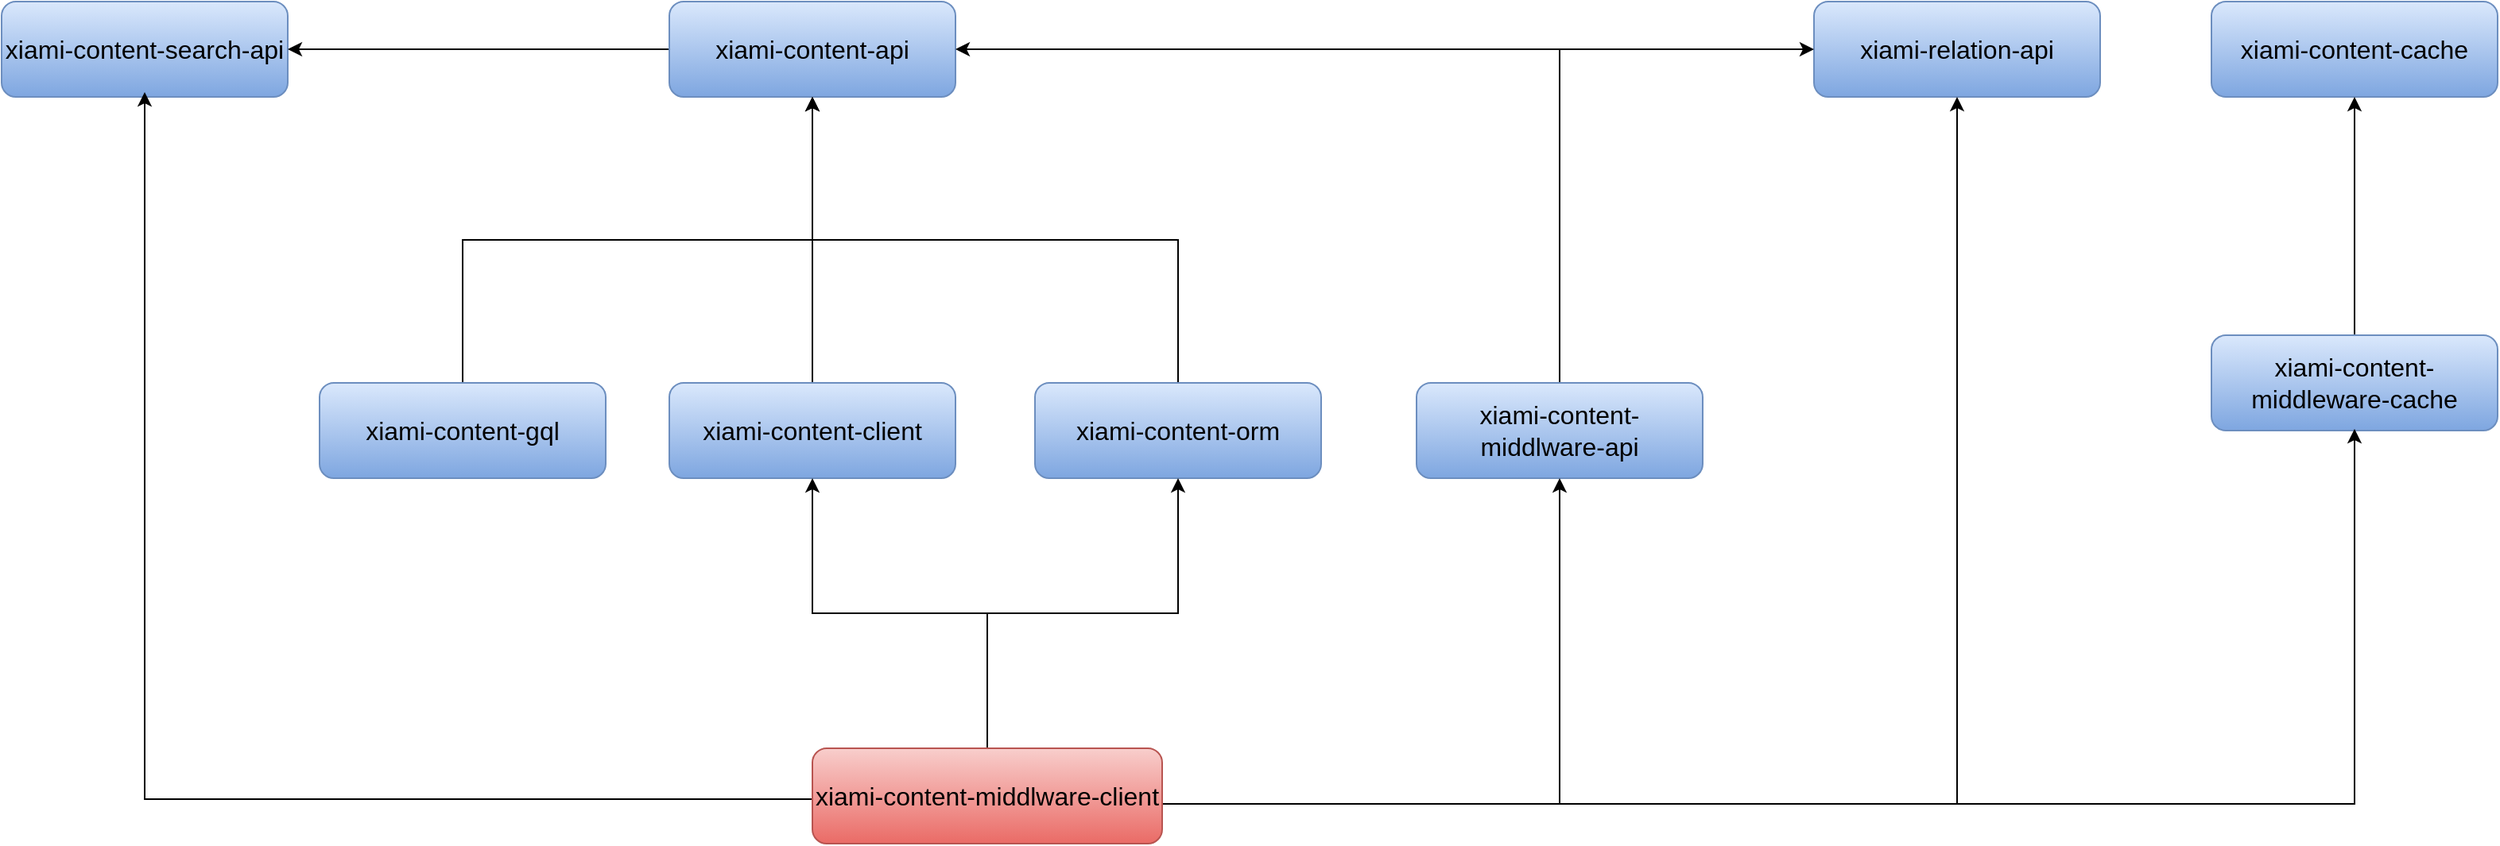 <mxfile version="12.7.4" type="github">
  <diagram id="cOudTeVoCgmoWJIrZq98" name="Page-1">
    <mxGraphModel dx="1732" dy="586" grid="1" gridSize="10" guides="1" tooltips="1" connect="1" arrows="1" fold="1" page="1" pageScale="1" pageWidth="827" pageHeight="1169" math="0" shadow="0">
      <root>
        <mxCell id="0" />
        <mxCell id="1" parent="0" />
        <mxCell id="ngFuJoTjV09uziLHRVnx-1" value="xiami-content-search-api" style="rounded=1;whiteSpace=wrap;html=1;gradientColor=#7ea6e0;fillColor=#dae8fc;strokeColor=#6c8ebf;fontSize=16;" vertex="1" parent="1">
          <mxGeometry x="-120" y="240" width="180" height="60" as="geometry" />
        </mxCell>
        <mxCell id="ngFuJoTjV09uziLHRVnx-37" style="edgeStyle=elbowEdgeStyle;rounded=0;orthogonalLoop=1;jettySize=auto;elbow=vertical;html=1;exitX=0;exitY=0.5;exitDx=0;exitDy=0;fontSize=16;" edge="1" parent="1" source="ngFuJoTjV09uziLHRVnx-2" target="ngFuJoTjV09uziLHRVnx-1">
          <mxGeometry relative="1" as="geometry" />
        </mxCell>
        <mxCell id="ngFuJoTjV09uziLHRVnx-2" value="xiami-content-api" style="rounded=1;whiteSpace=wrap;html=1;gradientColor=#7ea6e0;fillColor=#dae8fc;strokeColor=#6c8ebf;fontSize=16;" vertex="1" parent="1">
          <mxGeometry x="300" y="240" width="180" height="60" as="geometry" />
        </mxCell>
        <mxCell id="ngFuJoTjV09uziLHRVnx-3" value="xiami-content-cache" style="rounded=1;whiteSpace=wrap;html=1;gradientColor=#7ea6e0;fillColor=#dae8fc;strokeColor=#6c8ebf;fontSize=16;" vertex="1" parent="1">
          <mxGeometry x="1270" y="240" width="180" height="60" as="geometry" />
        </mxCell>
        <mxCell id="ngFuJoTjV09uziLHRVnx-13" style="edgeStyle=orthogonalEdgeStyle;rounded=0;orthogonalLoop=1;jettySize=auto;html=1;exitX=0.5;exitY=0;exitDx=0;exitDy=0;entryX=0.5;entryY=1;entryDx=0;entryDy=0;fontSize=16;" edge="1" parent="1" source="ngFuJoTjV09uziLHRVnx-4" target="ngFuJoTjV09uziLHRVnx-2">
          <mxGeometry relative="1" as="geometry" />
        </mxCell>
        <mxCell id="ngFuJoTjV09uziLHRVnx-4" value="xiami-content-gql" style="rounded=1;whiteSpace=wrap;html=1;gradientColor=#7ea6e0;fillColor=#dae8fc;strokeColor=#6c8ebf;fontSize=16;" vertex="1" parent="1">
          <mxGeometry x="80" y="480" width="180" height="60" as="geometry" />
        </mxCell>
        <mxCell id="ngFuJoTjV09uziLHRVnx-11" style="edgeStyle=orthogonalEdgeStyle;rounded=0;orthogonalLoop=1;jettySize=auto;html=1;exitX=0.5;exitY=0;exitDx=0;exitDy=0;fontSize=16;" edge="1" parent="1" source="ngFuJoTjV09uziLHRVnx-5" target="ngFuJoTjV09uziLHRVnx-2">
          <mxGeometry relative="1" as="geometry" />
        </mxCell>
        <mxCell id="ngFuJoTjV09uziLHRVnx-5" value="xiami-content-client" style="rounded=1;whiteSpace=wrap;html=1;gradientColor=#7ea6e0;fillColor=#dae8fc;strokeColor=#6c8ebf;fontSize=16;" vertex="1" parent="1">
          <mxGeometry x="300" y="480" width="180" height="60" as="geometry" />
        </mxCell>
        <mxCell id="ngFuJoTjV09uziLHRVnx-12" style="edgeStyle=orthogonalEdgeStyle;rounded=0;orthogonalLoop=1;jettySize=auto;html=1;exitX=0.5;exitY=0;exitDx=0;exitDy=0;fontSize=16;entryX=0.5;entryY=1;entryDx=0;entryDy=0;" edge="1" parent="1" source="ngFuJoTjV09uziLHRVnx-6" target="ngFuJoTjV09uziLHRVnx-2">
          <mxGeometry relative="1" as="geometry">
            <mxPoint x="350" y="300" as="targetPoint" />
          </mxGeometry>
        </mxCell>
        <mxCell id="ngFuJoTjV09uziLHRVnx-6" value="xiami-content-orm" style="rounded=1;whiteSpace=wrap;html=1;gradientColor=#7ea6e0;fillColor=#dae8fc;strokeColor=#6c8ebf;fontSize=16;" vertex="1" parent="1">
          <mxGeometry x="530" y="480" width="180" height="60" as="geometry" />
        </mxCell>
        <mxCell id="ngFuJoTjV09uziLHRVnx-19" value="xiami-relation-api" style="rounded=1;whiteSpace=wrap;html=1;gradientColor=#7ea6e0;fillColor=#dae8fc;strokeColor=#6c8ebf;fontSize=16;" vertex="1" parent="1">
          <mxGeometry x="1020" y="240" width="180" height="60" as="geometry" />
        </mxCell>
        <mxCell id="ngFuJoTjV09uziLHRVnx-42" style="edgeStyle=elbowEdgeStyle;rounded=0;orthogonalLoop=1;jettySize=auto;elbow=vertical;html=1;exitX=0.5;exitY=0;exitDx=0;exitDy=0;entryX=0;entryY=0.5;entryDx=0;entryDy=0;fontSize=16;" edge="1" parent="1" source="ngFuJoTjV09uziLHRVnx-20" target="ngFuJoTjV09uziLHRVnx-19">
          <mxGeometry relative="1" as="geometry">
            <Array as="points">
              <mxPoint x="930" y="270" />
            </Array>
          </mxGeometry>
        </mxCell>
        <mxCell id="ngFuJoTjV09uziLHRVnx-43" style="edgeStyle=elbowEdgeStyle;rounded=0;orthogonalLoop=1;jettySize=auto;elbow=vertical;html=1;exitX=0.5;exitY=0;exitDx=0;exitDy=0;entryX=1;entryY=0.5;entryDx=0;entryDy=0;fontSize=16;" edge="1" parent="1" source="ngFuJoTjV09uziLHRVnx-20" target="ngFuJoTjV09uziLHRVnx-2">
          <mxGeometry relative="1" as="geometry">
            <Array as="points">
              <mxPoint x="680" y="270" />
            </Array>
          </mxGeometry>
        </mxCell>
        <mxCell id="ngFuJoTjV09uziLHRVnx-20" value="xiami-content-middlware-api" style="rounded=1;whiteSpace=wrap;html=1;gradientColor=#7ea6e0;fillColor=#dae8fc;strokeColor=#6c8ebf;fontSize=16;" vertex="1" parent="1">
          <mxGeometry x="770" y="480" width="180" height="60" as="geometry" />
        </mxCell>
        <mxCell id="ngFuJoTjV09uziLHRVnx-31" style="edgeStyle=elbowEdgeStyle;rounded=0;orthogonalLoop=1;jettySize=auto;elbow=vertical;html=1;exitX=0.5;exitY=0;exitDx=0;exitDy=0;entryX=0.5;entryY=1;entryDx=0;entryDy=0;fontSize=16;" edge="1" parent="1" source="ngFuJoTjV09uziLHRVnx-25" target="ngFuJoTjV09uziLHRVnx-3">
          <mxGeometry relative="1" as="geometry" />
        </mxCell>
        <mxCell id="ngFuJoTjV09uziLHRVnx-25" value="xiami-content-middleware-cache" style="rounded=1;whiteSpace=wrap;html=1;gradientColor=#7ea6e0;fillColor=#dae8fc;strokeColor=#6c8ebf;fontSize=16;" vertex="1" parent="1">
          <mxGeometry x="1270" y="450" width="180" height="60" as="geometry" />
        </mxCell>
        <mxCell id="ngFuJoTjV09uziLHRVnx-48" style="edgeStyle=elbowEdgeStyle;rounded=0;orthogonalLoop=1;jettySize=auto;elbow=vertical;html=1;exitX=1;exitY=0.5;exitDx=0;exitDy=0;entryX=0.5;entryY=1;entryDx=0;entryDy=0;fontSize=21;" edge="1" parent="1" source="ngFuJoTjV09uziLHRVnx-26" target="ngFuJoTjV09uziLHRVnx-20">
          <mxGeometry relative="1" as="geometry">
            <Array as="points">
              <mxPoint x="860" y="745" />
            </Array>
          </mxGeometry>
        </mxCell>
        <mxCell id="ngFuJoTjV09uziLHRVnx-49" style="edgeStyle=elbowEdgeStyle;rounded=0;orthogonalLoop=1;jettySize=auto;elbow=vertical;html=1;exitX=0.5;exitY=0;exitDx=0;exitDy=0;entryX=0.5;entryY=1;entryDx=0;entryDy=0;fontSize=21;" edge="1" parent="1" source="ngFuJoTjV09uziLHRVnx-26" target="ngFuJoTjV09uziLHRVnx-6">
          <mxGeometry relative="1" as="geometry" />
        </mxCell>
        <mxCell id="ngFuJoTjV09uziLHRVnx-50" style="edgeStyle=elbowEdgeStyle;rounded=0;orthogonalLoop=1;jettySize=auto;elbow=vertical;html=1;fontSize=21;" edge="1" parent="1" source="ngFuJoTjV09uziLHRVnx-26" target="ngFuJoTjV09uziLHRVnx-5">
          <mxGeometry relative="1" as="geometry" />
        </mxCell>
        <mxCell id="ngFuJoTjV09uziLHRVnx-51" style="edgeStyle=elbowEdgeStyle;rounded=0;orthogonalLoop=1;jettySize=auto;elbow=vertical;html=1;exitX=0;exitY=0.5;exitDx=0;exitDy=0;entryX=0.5;entryY=1;entryDx=0;entryDy=0;fontSize=21;" edge="1" parent="1">
          <mxGeometry relative="1" as="geometry">
            <mxPoint x="390" y="737" as="sourcePoint" />
            <mxPoint x="-30" y="297" as="targetPoint" />
            <Array as="points">
              <mxPoint x="150" y="742" />
            </Array>
          </mxGeometry>
        </mxCell>
        <mxCell id="ngFuJoTjV09uziLHRVnx-54" style="edgeStyle=elbowEdgeStyle;rounded=0;orthogonalLoop=1;jettySize=auto;elbow=vertical;html=1;exitX=1;exitY=0.5;exitDx=0;exitDy=0;entryX=0.5;entryY=1;entryDx=0;entryDy=0;fontSize=16;" edge="1" parent="1">
          <mxGeometry relative="1" as="geometry">
            <mxPoint x="610" y="735" as="sourcePoint" />
            <mxPoint x="1360" y="509" as="targetPoint" />
            <Array as="points">
              <mxPoint x="960" y="745" />
            </Array>
          </mxGeometry>
        </mxCell>
        <mxCell id="ngFuJoTjV09uziLHRVnx-55" style="edgeStyle=elbowEdgeStyle;rounded=0;orthogonalLoop=1;jettySize=auto;elbow=vertical;html=1;exitX=1;exitY=0.5;exitDx=0;exitDy=0;entryX=0.5;entryY=1;entryDx=0;entryDy=0;fontSize=16;" edge="1" parent="1" target="ngFuJoTjV09uziLHRVnx-19">
          <mxGeometry relative="1" as="geometry">
            <mxPoint x="610" y="745" as="sourcePoint" />
            <mxPoint x="1110" y="305" as="targetPoint" />
            <Array as="points">
              <mxPoint x="1100" y="745" />
            </Array>
          </mxGeometry>
        </mxCell>
        <mxCell id="ngFuJoTjV09uziLHRVnx-26" value="xiami-content-middlware-client" style="rounded=1;whiteSpace=wrap;html=1;gradientColor=#ea6b66;fillColor=#f8cecc;strokeColor=#b85450;fontSize=16;" vertex="1" parent="1">
          <mxGeometry x="390" y="710" width="220" height="60" as="geometry" />
        </mxCell>
      </root>
    </mxGraphModel>
  </diagram>
</mxfile>
